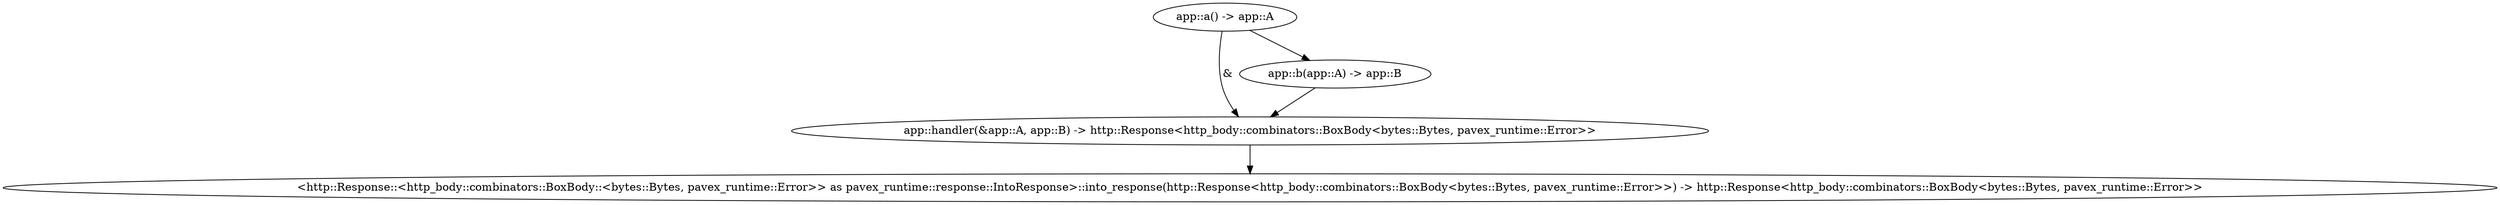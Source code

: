 digraph "GET /home" {
    0 [ label = "app::handler(&app::A, app::B) -> http::Response<http_body::combinators::BoxBody<bytes::Bytes, pavex_runtime::Error>>"]
    1 [ label = "app::b(app::A) -> app::B"]
    2 [ label = "app::a() -> app::A"]
    3 [ label = "<http::Response::<http_body::combinators::BoxBody::<bytes::Bytes, pavex_runtime::Error>> as pavex_runtime::response::IntoResponse>::into_response(http::Response<http_body::combinators::BoxBody<bytes::Bytes, pavex_runtime::Error>>) -> http::Response<http_body::combinators::BoxBody<bytes::Bytes, pavex_runtime::Error>>"]
    1 -> 0 [ ]
    2 -> 1 [ ]
    2 -> 0 [ label = "&"]
    0 -> 3 [ ]
}
digraph app_state {
    0 [ label = "crate::ApplicationState() -> crate::ApplicationState"]
}
